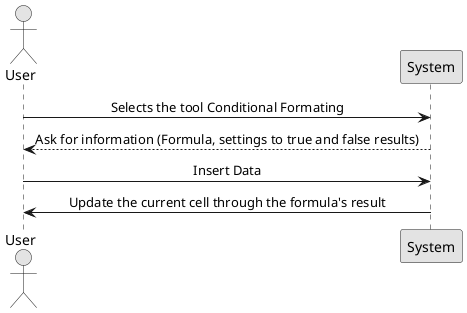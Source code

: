 @startuml lang03.1_analysis.png

skinparam sequenceMessageAlign center
skinparam monochrome true

actor User
participant "System" as s

User->s: Selects the tool Conditional Formating

s-->User: Ask for information (Formula, settings to true and false results)

User->s: Insert Data

s->User:Update the current cell through the formula's result

@enduml
